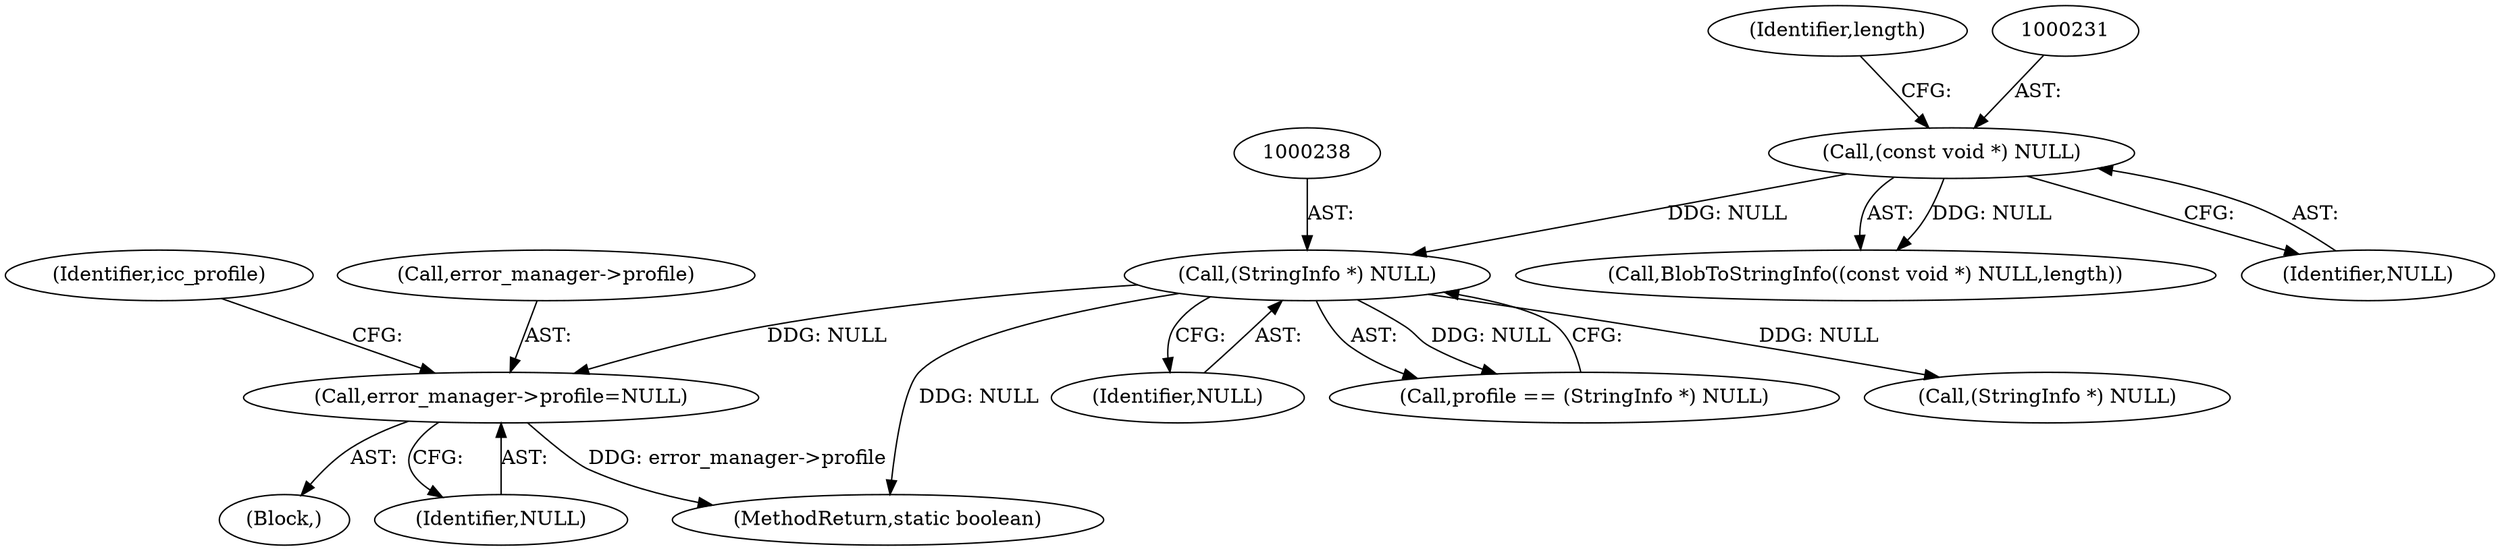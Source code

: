 digraph "1_ImageMagick_39f226a9c137f547e12afde972eeba7551124493@del" {
"1000316" [label="(Call,error_manager->profile=NULL)"];
"1000237" [label="(Call,(StringInfo *) NULL)"];
"1000230" [label="(Call,(const void *) NULL)"];
"1000316" [label="(Call,error_manager->profile=NULL)"];
"1000229" [label="(Call,BlobToStringInfo((const void *) NULL,length))"];
"1000106" [label="(Block,)"];
"1000239" [label="(Identifier,NULL)"];
"1000230" [label="(Call,(const void *) NULL)"];
"1000232" [label="(Identifier,NULL)"];
"1000235" [label="(Call,profile == (StringInfo *) NULL)"];
"1000320" [label="(Identifier,NULL)"];
"1000390" [label="(MethodReturn,static boolean)"];
"1000322" [label="(Identifier,icc_profile)"];
"1000317" [label="(Call,error_manager->profile)"];
"1000237" [label="(Call,(StringInfo *) NULL)"];
"1000233" [label="(Identifier,length)"];
"1000331" [label="(Call,(StringInfo *) NULL)"];
"1000316" -> "1000106"  [label="AST: "];
"1000316" -> "1000320"  [label="CFG: "];
"1000317" -> "1000316"  [label="AST: "];
"1000320" -> "1000316"  [label="AST: "];
"1000322" -> "1000316"  [label="CFG: "];
"1000316" -> "1000390"  [label="DDG: error_manager->profile"];
"1000237" -> "1000316"  [label="DDG: NULL"];
"1000237" -> "1000235"  [label="AST: "];
"1000237" -> "1000239"  [label="CFG: "];
"1000238" -> "1000237"  [label="AST: "];
"1000239" -> "1000237"  [label="AST: "];
"1000235" -> "1000237"  [label="CFG: "];
"1000237" -> "1000390"  [label="DDG: NULL"];
"1000237" -> "1000235"  [label="DDG: NULL"];
"1000230" -> "1000237"  [label="DDG: NULL"];
"1000237" -> "1000331"  [label="DDG: NULL"];
"1000230" -> "1000229"  [label="AST: "];
"1000230" -> "1000232"  [label="CFG: "];
"1000231" -> "1000230"  [label="AST: "];
"1000232" -> "1000230"  [label="AST: "];
"1000233" -> "1000230"  [label="CFG: "];
"1000230" -> "1000229"  [label="DDG: NULL"];
}
